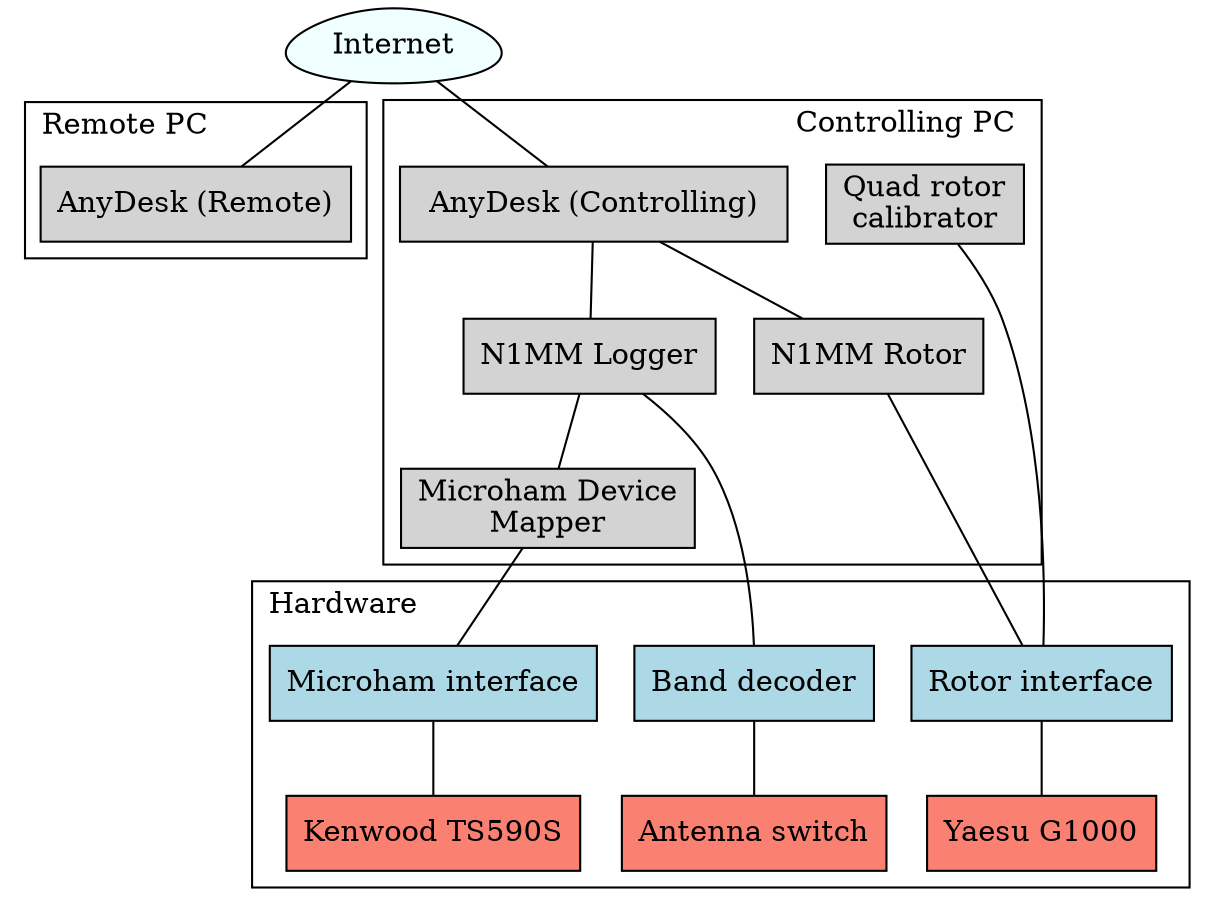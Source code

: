 digraph Arch {
    node [shape = rect]
    edge [arrowhead = none]

    Internet [shape = egg, style = filled, fillcolor = azure]
    //TODO add User

    subgraph cluster0 {
    label = "Remote PC";
    labeljust = l;
    node [style = filled, shape = rect]

    anyDeskRemote [label = "AnyDesk (Remote)"]
    }

    subgraph cluster1 {
    labeljust = r;
    label = "Controlling PC "
    edge [arrowhead = none]
    node [style = filled, shape = rect]

    anyDeskControl [shape = record,label = "{AnyDesk (Controlling)}",margin = "0.2,0.1"];

    n1mm [label = "N1MM Logger"]
    microhamDeviceMapper [label = "Microham Device\nMapper"] //TODO rename
    anyDeskControl -> n1mm

    n1mm -> microhamDeviceMapper
    n1mmRotor [label = "N1MM Rotor"]
    rotorCalibrator [label = "Quad rotor\ncalibrator"] //TODO rename
    anyDeskControl -> n1mmRotor
    }

    subgraph cluster2 {
    edge [arrowhead = none]
    node [style = filled, shape = rect, fillcolor = salmon]
    label = "Hardware"
    labeljust = l;

    rotorInterface [label = "Rotor interface", fillcolor = lightblue]
    rotator [label = "Yaesu G1000"]
    microham [label = "Microham interface", fillcolor = lightblue]
    trx [label = "Kenwood TS590S"]
    ru005 [label = "Band decoder", fillcolor = lightblue]
    antSwitch [label = "Antenna switch"]

    ru005 -> antSwitch
    microham -> trx
    }

    Internet -> anyDeskRemote
    Internet -> anyDeskControl

    microhamDeviceMapper -> microham
    n1mm -> ru005
    n1mmRotor -> rotorInterface //TODO make some horizontal alignments
    rotorInterface -> rotator
    rotorCalibrator -> rotorInterface

}
